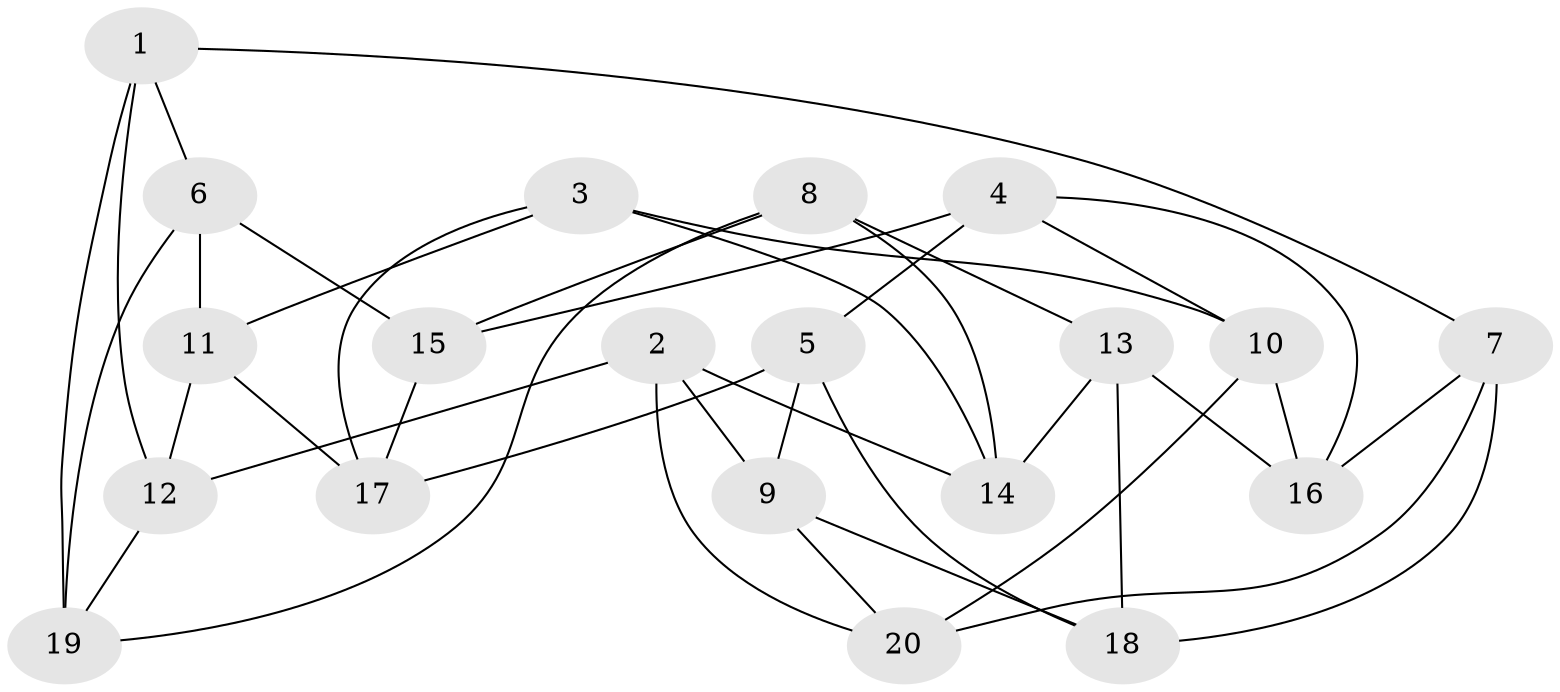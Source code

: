 // Generated by graph-tools (version 1.1) at 2025/46/02/15/25 05:46:28]
// undirected, 20 vertices, 40 edges
graph export_dot {
graph [start="1"]
  node [color=gray90,style=filled];
  1;
  2;
  3;
  4;
  5;
  6;
  7;
  8;
  9;
  10;
  11;
  12;
  13;
  14;
  15;
  16;
  17;
  18;
  19;
  20;
  1 -- 6;
  1 -- 12;
  1 -- 19;
  1 -- 7;
  2 -- 9;
  2 -- 14;
  2 -- 12;
  2 -- 20;
  3 -- 14;
  3 -- 11;
  3 -- 17;
  3 -- 10;
  4 -- 10;
  4 -- 15;
  4 -- 16;
  4 -- 5;
  5 -- 18;
  5 -- 17;
  5 -- 9;
  6 -- 15;
  6 -- 11;
  6 -- 19;
  7 -- 18;
  7 -- 20;
  7 -- 16;
  8 -- 14;
  8 -- 15;
  8 -- 19;
  8 -- 13;
  9 -- 20;
  9 -- 18;
  10 -- 20;
  10 -- 16;
  11 -- 12;
  11 -- 17;
  12 -- 19;
  13 -- 16;
  13 -- 14;
  13 -- 18;
  15 -- 17;
}
